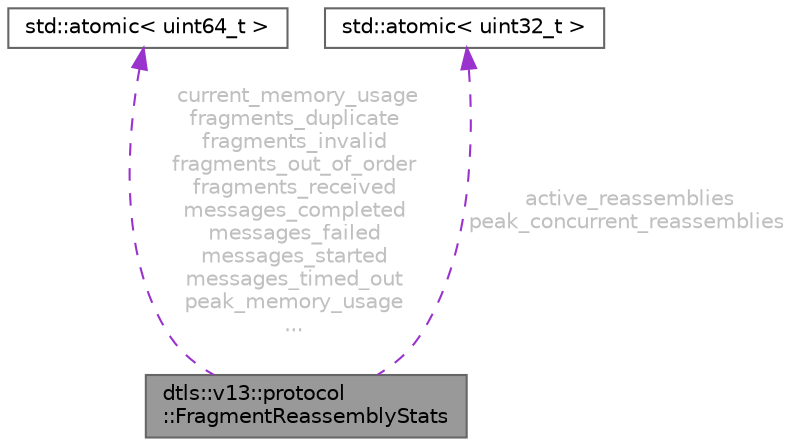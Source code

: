 digraph "dtls::v13::protocol::FragmentReassemblyStats"
{
 // LATEX_PDF_SIZE
  bgcolor="transparent";
  edge [fontname=Helvetica,fontsize=10,labelfontname=Helvetica,labelfontsize=10];
  node [fontname=Helvetica,fontsize=10,shape=box,height=0.2,width=0.4];
  Node1 [id="Node000001",label="dtls::v13::protocol\l::FragmentReassemblyStats",height=0.2,width=0.4,color="gray40", fillcolor="grey60", style="filled", fontcolor="black",tooltip="Statistics for fragment reassembly operations."];
  Node2 -> Node1 [id="edge1_Node000001_Node000002",dir="back",color="darkorchid3",style="dashed",tooltip=" ",label=" current_memory_usage\nfragments_duplicate\nfragments_invalid\nfragments_out_of_order\nfragments_received\nmessages_completed\nmessages_failed\nmessages_started\nmessages_timed_out\npeak_memory_usage\n...",fontcolor="grey" ];
  Node2 [id="Node000002",label="std::atomic\< uint64_t \>",height=0.2,width=0.4,color="gray40", fillcolor="white", style="filled",tooltip=" "];
  Node3 -> Node1 [id="edge2_Node000001_Node000003",dir="back",color="darkorchid3",style="dashed",tooltip=" ",label=" active_reassemblies\npeak_concurrent_reassemblies",fontcolor="grey" ];
  Node3 [id="Node000003",label="std::atomic\< uint32_t \>",height=0.2,width=0.4,color="gray40", fillcolor="white", style="filled",tooltip=" "];
}

